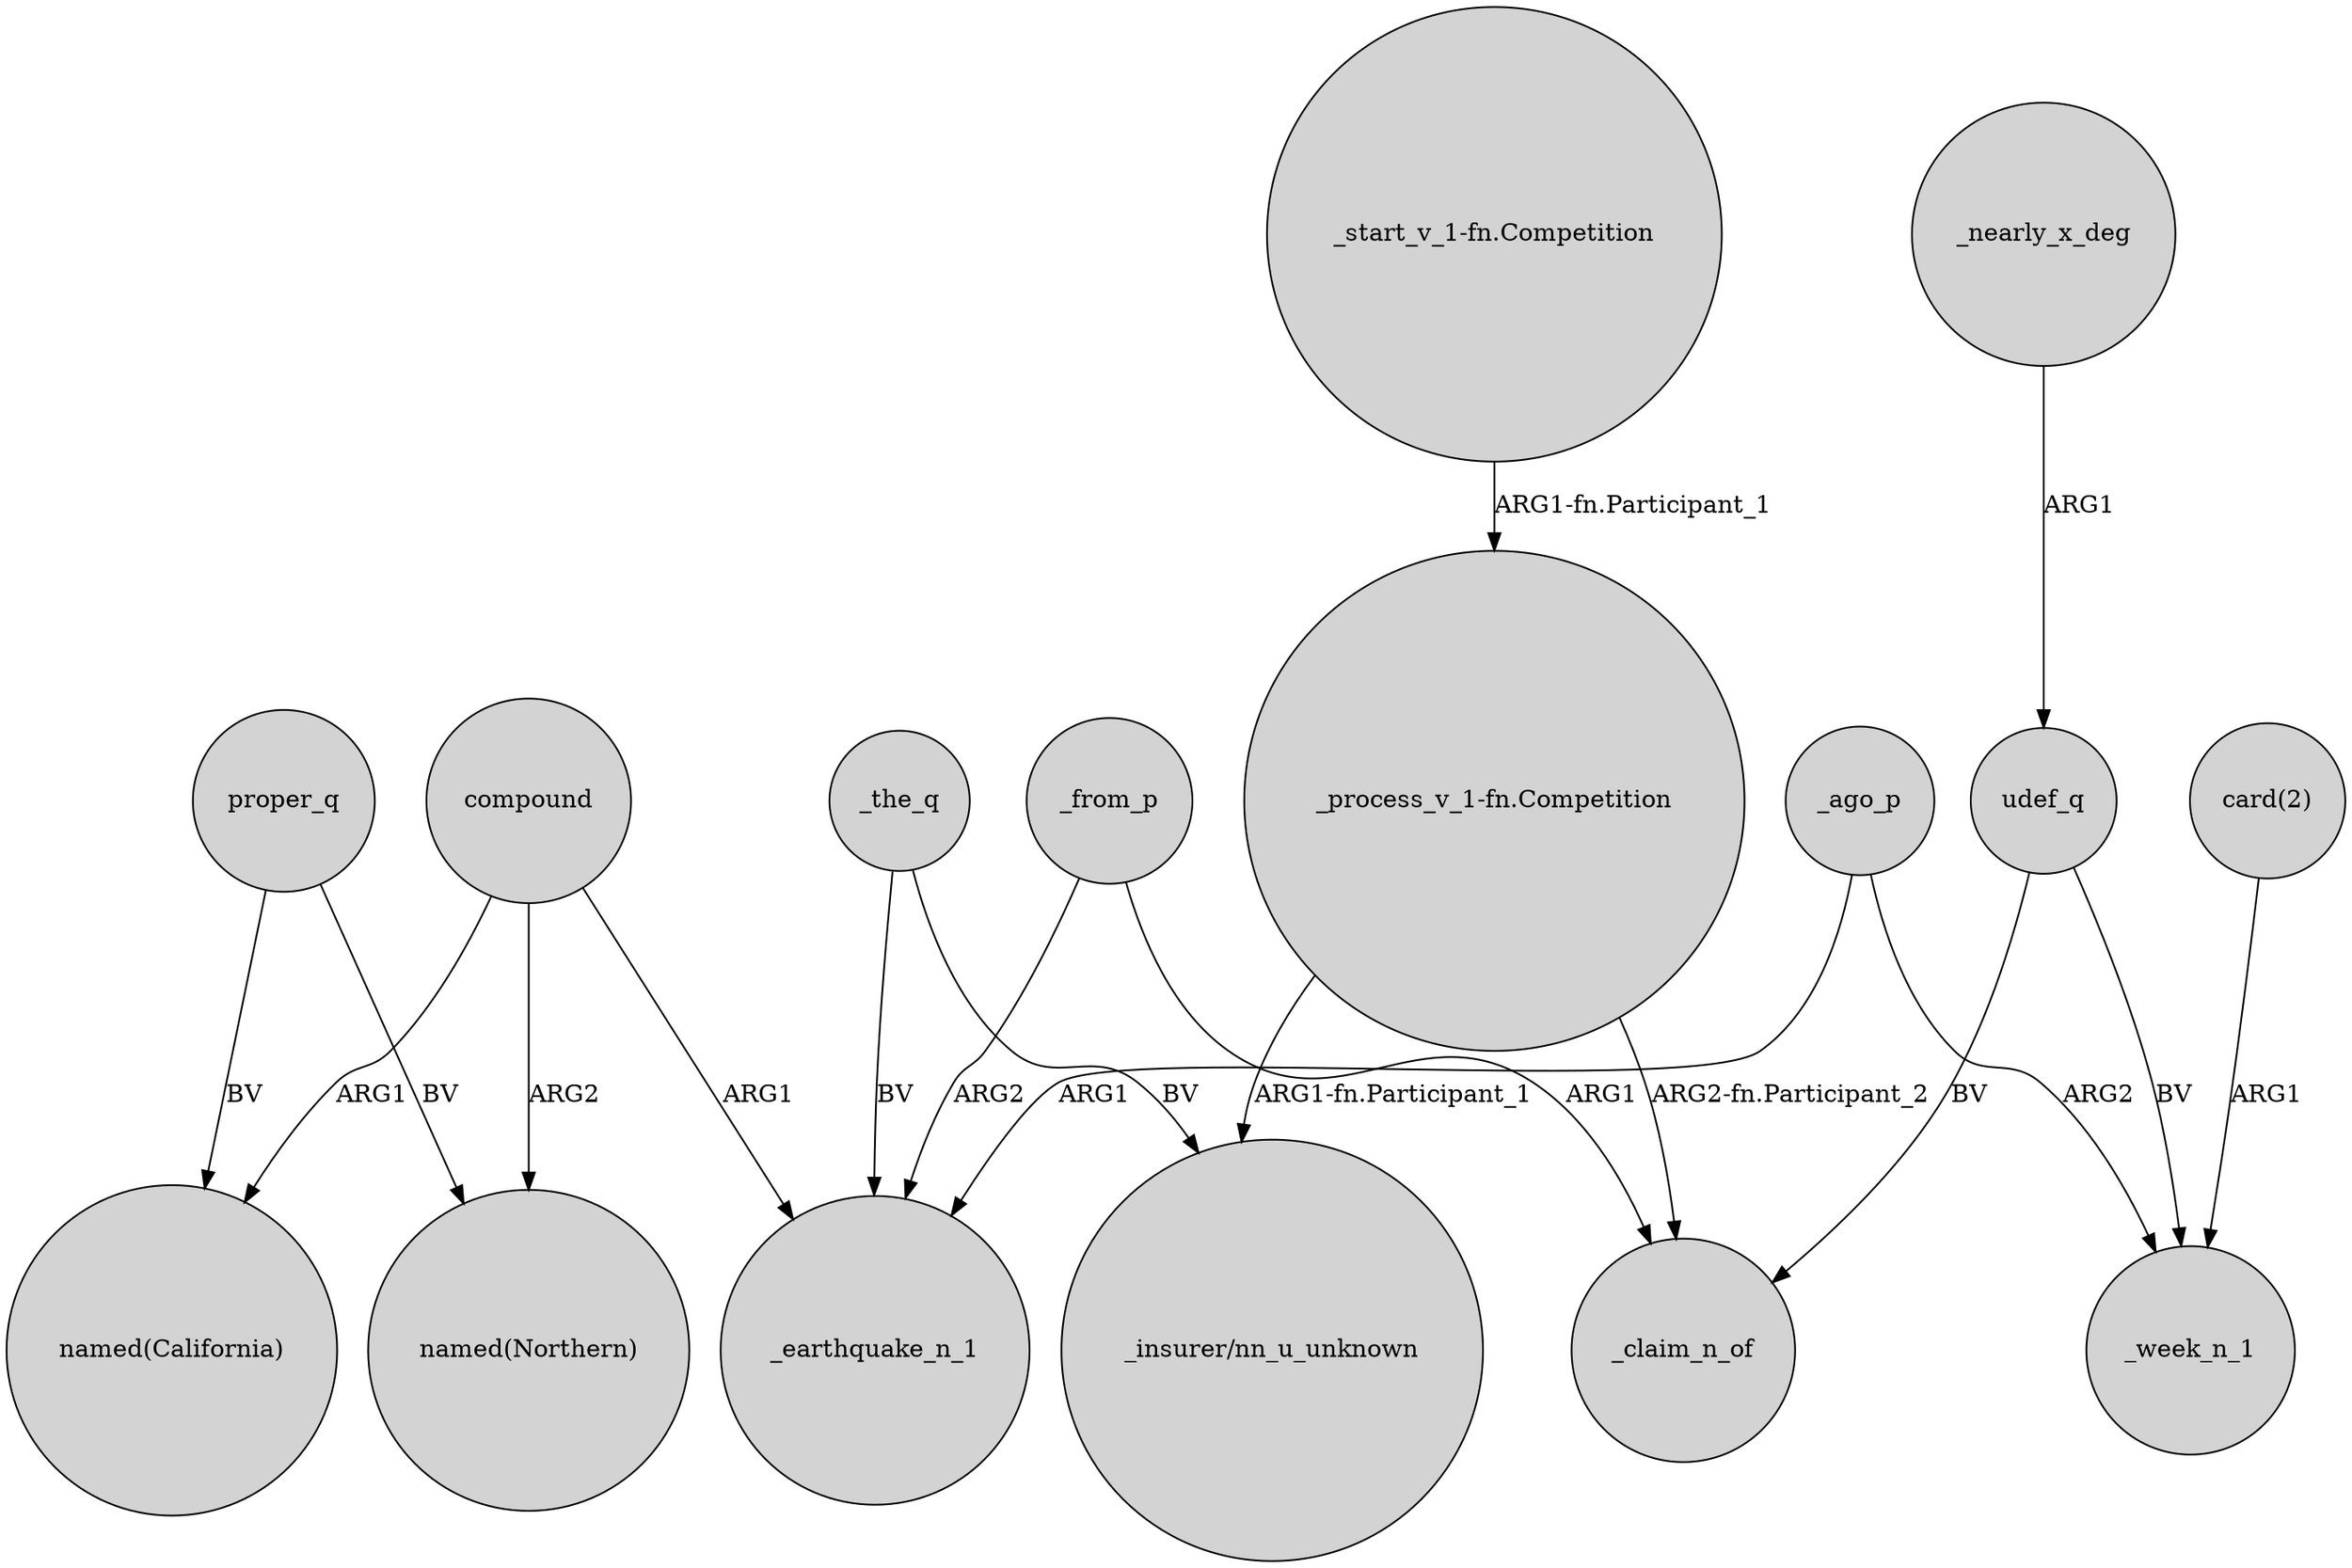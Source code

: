 digraph {
	node [shape=circle style=filled]
	udef_q -> _week_n_1 [label=BV]
	compound -> "named(Northern)" [label=ARG2]
	_from_p -> _earthquake_n_1 [label=ARG2]
	proper_q -> "named(Northern)" [label=BV]
	compound -> "named(California)" [label=ARG1]
	_ago_p -> _earthquake_n_1 [label=ARG1]
	udef_q -> _claim_n_of [label=BV]
	proper_q -> "named(California)" [label=BV]
	_from_p -> _claim_n_of [label=ARG1]
	_nearly_x_deg -> udef_q [label=ARG1]
	"_start_v_1-fn.Competition" -> "_process_v_1-fn.Competition" [label="ARG1-fn.Participant_1"]
	"card(2)" -> _week_n_1 [label=ARG1]
	"_process_v_1-fn.Competition" -> "_insurer/nn_u_unknown" [label="ARG1-fn.Participant_1"]
	"_process_v_1-fn.Competition" -> _claim_n_of [label="ARG2-fn.Participant_2"]
	_the_q -> _earthquake_n_1 [label=BV]
	compound -> _earthquake_n_1 [label=ARG1]
	_ago_p -> _week_n_1 [label=ARG2]
	_the_q -> "_insurer/nn_u_unknown" [label=BV]
}

